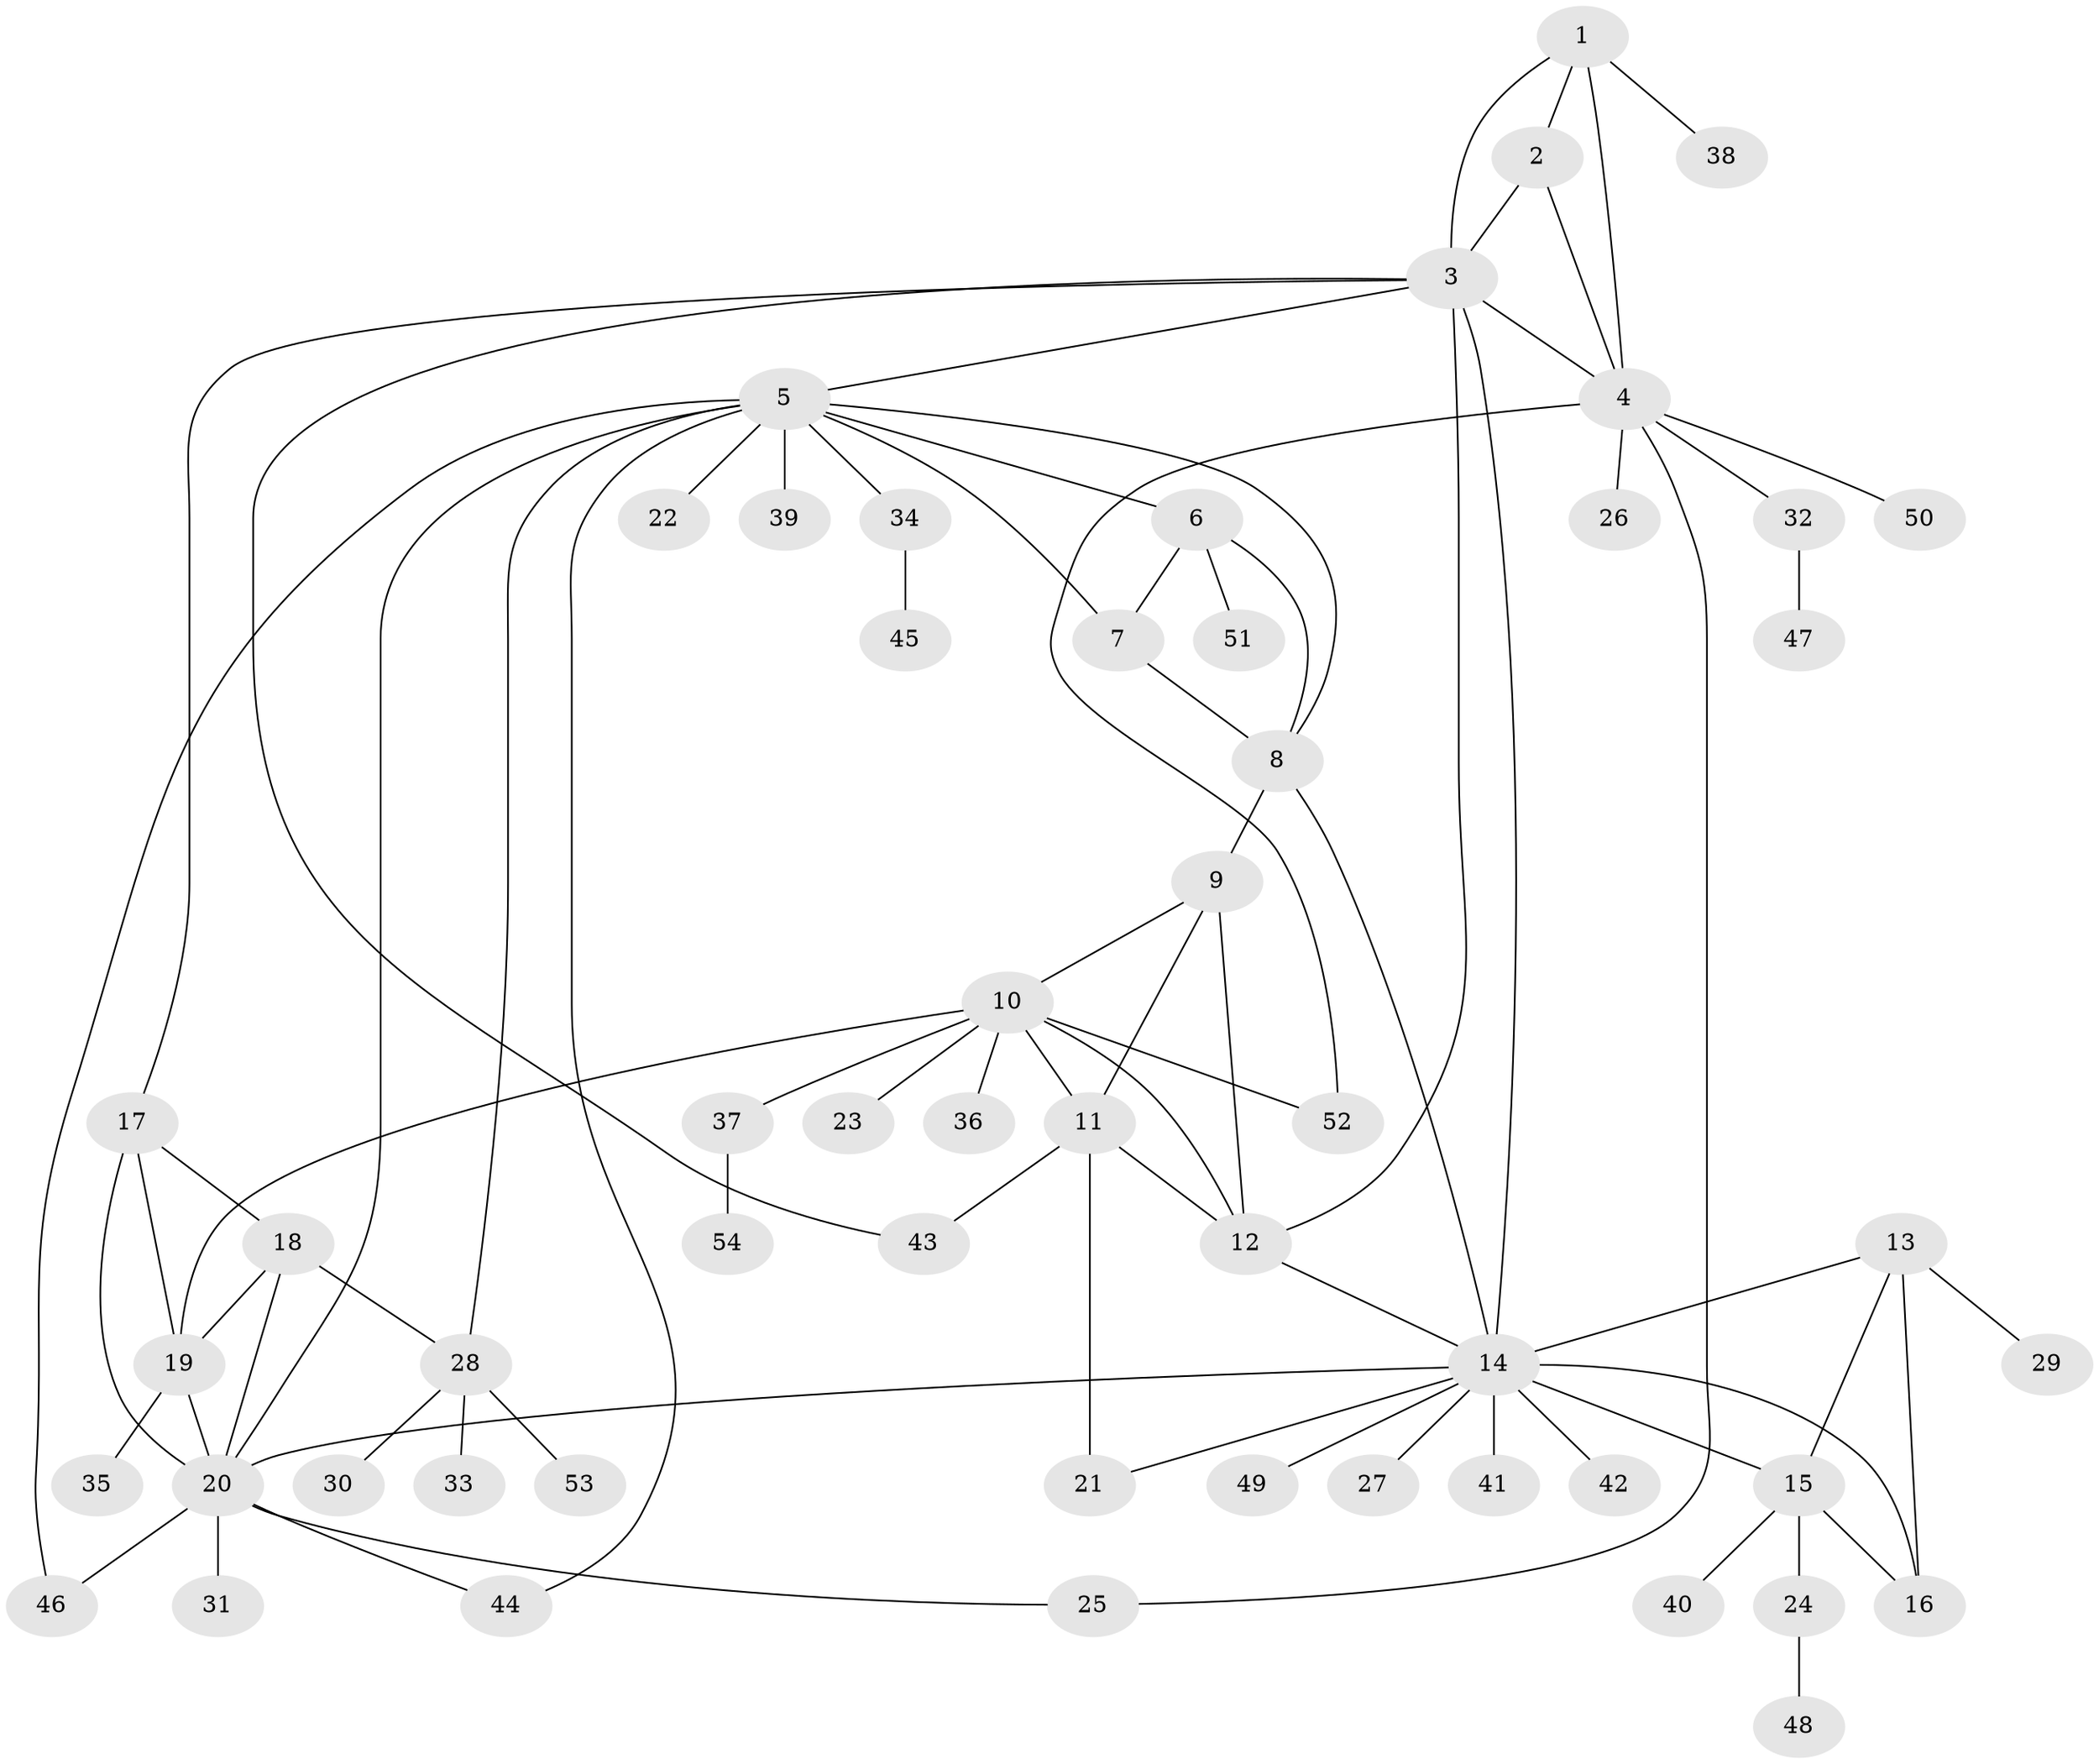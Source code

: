 // original degree distribution, {5: 0.056179775280898875, 4: 0.033707865168539325, 9: 0.0449438202247191, 12: 0.011235955056179775, 6: 0.056179775280898875, 10: 0.011235955056179775, 13: 0.011235955056179775, 7: 0.011235955056179775, 1: 0.6179775280898876, 3: 0.06741573033707865, 2: 0.07865168539325842}
// Generated by graph-tools (version 1.1) at 2025/52/03/04/25 22:52:26]
// undirected, 54 vertices, 81 edges
graph export_dot {
  node [color=gray90,style=filled];
  1;
  2;
  3;
  4;
  5;
  6;
  7;
  8;
  9;
  10;
  11;
  12;
  13;
  14;
  15;
  16;
  17;
  18;
  19;
  20;
  21;
  22;
  23;
  24;
  25;
  26;
  27;
  28;
  29;
  30;
  31;
  32;
  33;
  34;
  35;
  36;
  37;
  38;
  39;
  40;
  41;
  42;
  43;
  44;
  45;
  46;
  47;
  48;
  49;
  50;
  51;
  52;
  53;
  54;
  1 -- 2 [weight=1.0];
  1 -- 3 [weight=1.0];
  1 -- 4 [weight=1.0];
  1 -- 38 [weight=1.0];
  2 -- 3 [weight=1.0];
  2 -- 4 [weight=1.0];
  3 -- 4 [weight=1.0];
  3 -- 5 [weight=1.0];
  3 -- 12 [weight=1.0];
  3 -- 14 [weight=1.0];
  3 -- 17 [weight=1.0];
  3 -- 43 [weight=1.0];
  4 -- 25 [weight=1.0];
  4 -- 26 [weight=1.0];
  4 -- 32 [weight=1.0];
  4 -- 50 [weight=1.0];
  4 -- 52 [weight=1.0];
  5 -- 6 [weight=1.0];
  5 -- 7 [weight=1.0];
  5 -- 8 [weight=1.0];
  5 -- 20 [weight=1.0];
  5 -- 22 [weight=1.0];
  5 -- 28 [weight=1.0];
  5 -- 34 [weight=1.0];
  5 -- 39 [weight=1.0];
  5 -- 44 [weight=1.0];
  5 -- 46 [weight=1.0];
  6 -- 7 [weight=1.0];
  6 -- 8 [weight=1.0];
  6 -- 51 [weight=1.0];
  7 -- 8 [weight=1.0];
  8 -- 9 [weight=2.0];
  8 -- 14 [weight=1.0];
  9 -- 10 [weight=1.0];
  9 -- 11 [weight=1.0];
  9 -- 12 [weight=1.0];
  10 -- 11 [weight=1.0];
  10 -- 12 [weight=1.0];
  10 -- 19 [weight=1.0];
  10 -- 23 [weight=1.0];
  10 -- 36 [weight=1.0];
  10 -- 37 [weight=1.0];
  10 -- 52 [weight=1.0];
  11 -- 12 [weight=1.0];
  11 -- 21 [weight=5.0];
  11 -- 43 [weight=1.0];
  12 -- 14 [weight=1.0];
  13 -- 14 [weight=1.0];
  13 -- 15 [weight=1.0];
  13 -- 16 [weight=1.0];
  13 -- 29 [weight=1.0];
  14 -- 15 [weight=1.0];
  14 -- 16 [weight=1.0];
  14 -- 20 [weight=1.0];
  14 -- 21 [weight=1.0];
  14 -- 27 [weight=1.0];
  14 -- 41 [weight=1.0];
  14 -- 42 [weight=1.0];
  14 -- 49 [weight=1.0];
  15 -- 16 [weight=1.0];
  15 -- 24 [weight=1.0];
  15 -- 40 [weight=1.0];
  17 -- 18 [weight=1.0];
  17 -- 19 [weight=1.0];
  17 -- 20 [weight=2.0];
  18 -- 19 [weight=1.0];
  18 -- 20 [weight=1.0];
  18 -- 28 [weight=1.0];
  19 -- 20 [weight=1.0];
  19 -- 35 [weight=2.0];
  20 -- 25 [weight=1.0];
  20 -- 31 [weight=1.0];
  20 -- 44 [weight=1.0];
  20 -- 46 [weight=1.0];
  24 -- 48 [weight=1.0];
  28 -- 30 [weight=1.0];
  28 -- 33 [weight=1.0];
  28 -- 53 [weight=1.0];
  32 -- 47 [weight=1.0];
  34 -- 45 [weight=1.0];
  37 -- 54 [weight=1.0];
}
